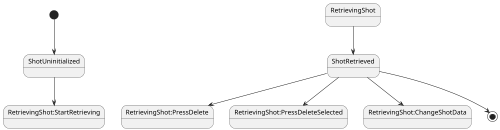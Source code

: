 @startuml ShotEditorPageState
scale 500 width

[*] --> ShotUninitialized
ShotUninitialized-->RetrievingShot:StartRetrieving
RetrievingShot-->ShotRetrieved
ShotRetrieved-->RetrievingShot:PressDelete
ShotRetrieved-->RetrievingShot:PressDeleteSelected
ShotRetrieved-->RetrievingShot:ChangeShotData
ShotRetrieved-->[*]

@enduml